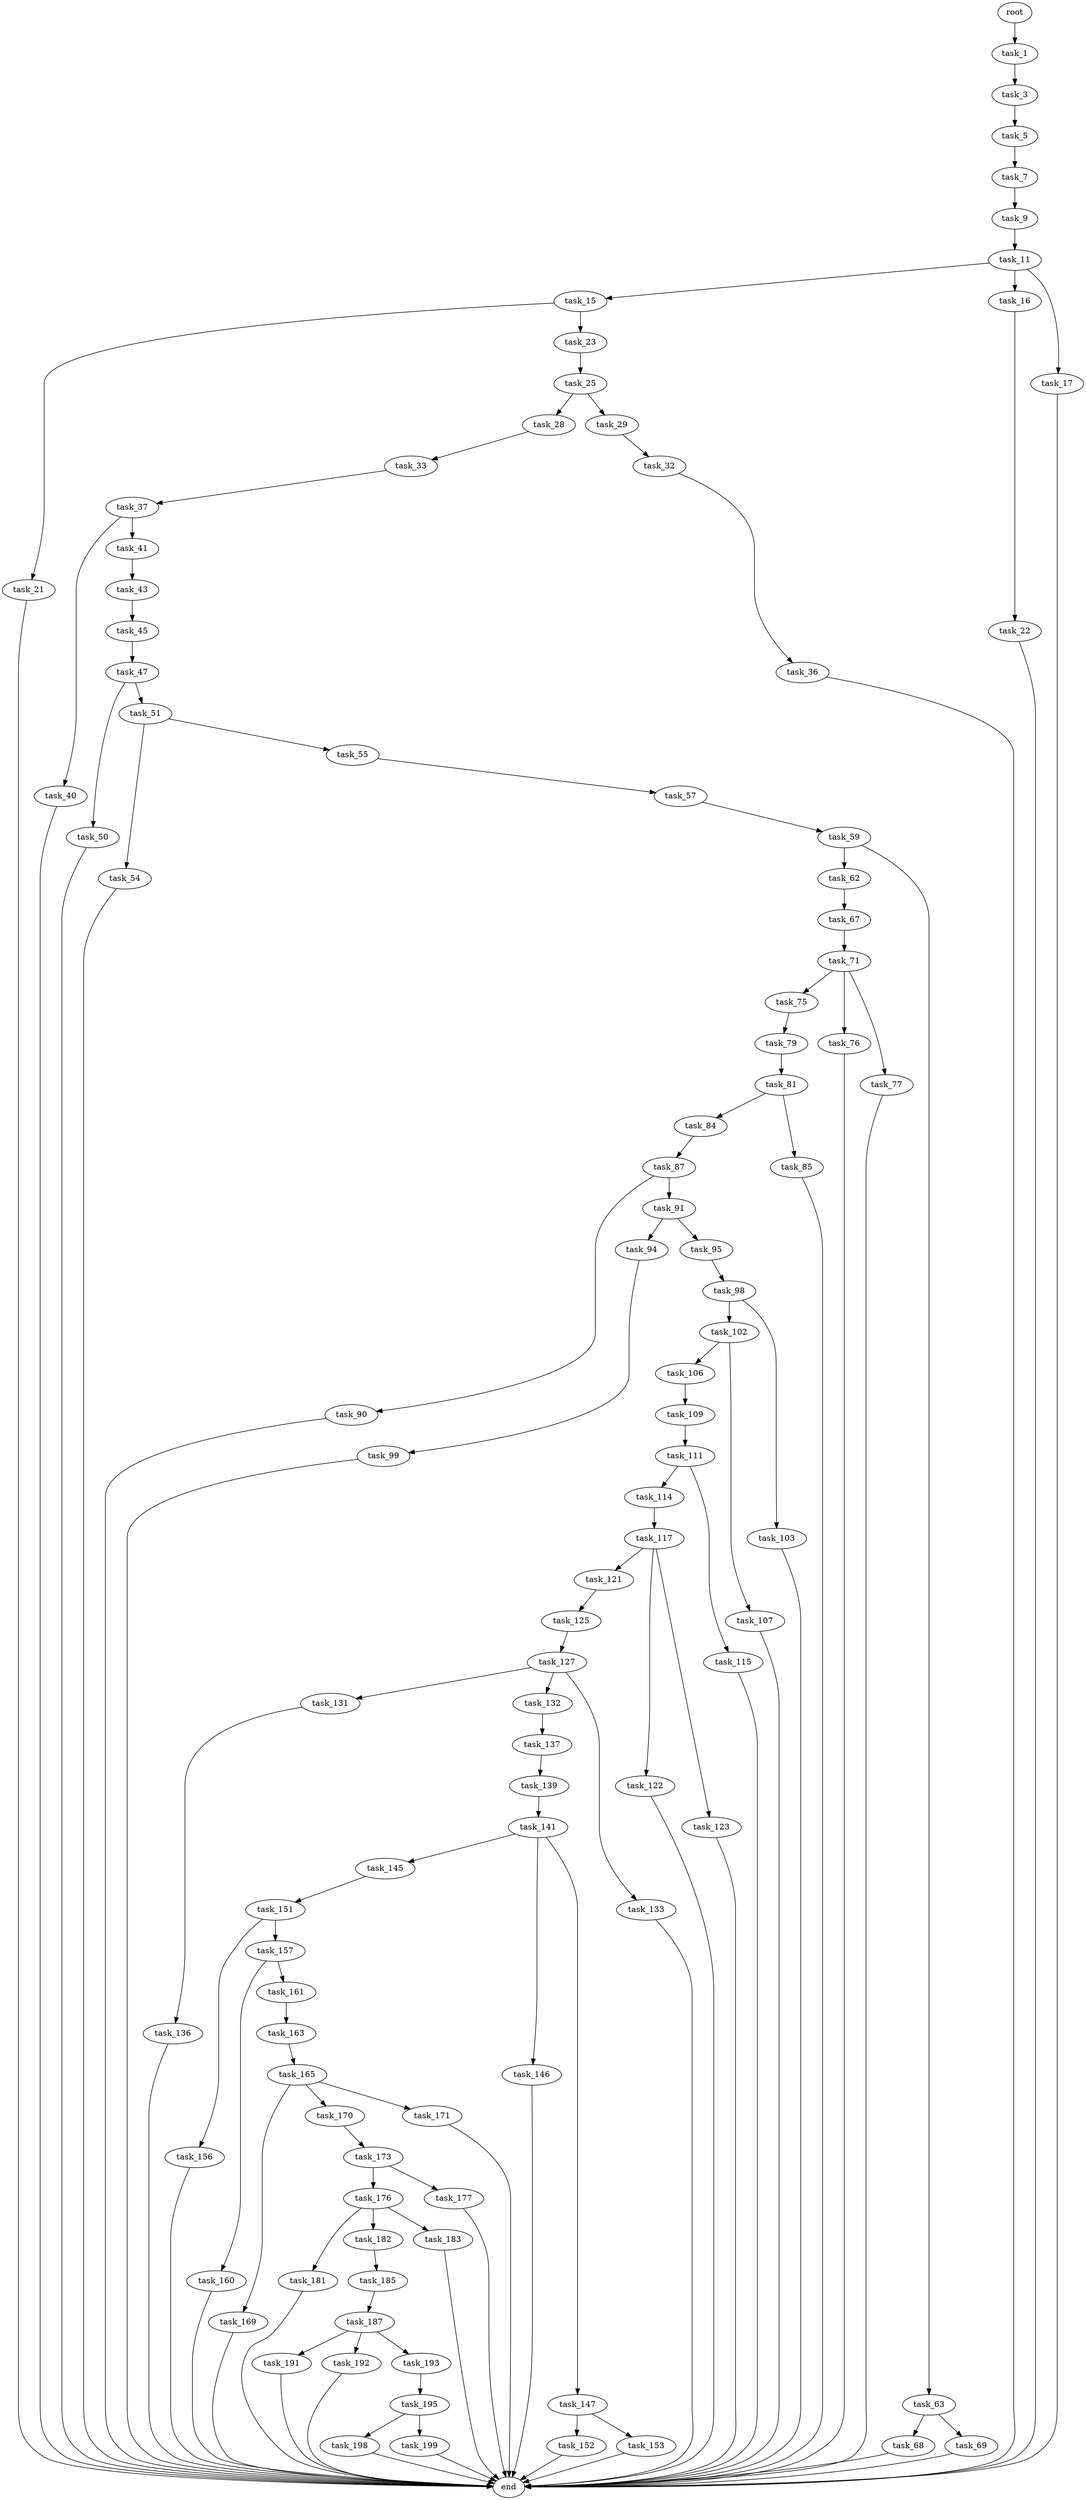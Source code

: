 digraph G {
  root [size="0.000000"];
  task_1 [size="6015728688.000000"];
  task_3 [size="527613182928.000000"];
  task_5 [size="470760566575.000000"];
  task_7 [size="12941309748.000000"];
  task_9 [size="68719476736.000000"];
  task_11 [size="11689224020.000000"];
  task_15 [size="28991029248.000000"];
  task_16 [size="178076723688.000000"];
  task_17 [size="151382618628.000000"];
  task_21 [size="28991029248.000000"];
  task_23 [size="8589934592.000000"];
  task_22 [size="115545422445.000000"];
  end [size="0.000000"];
  task_25 [size="42993768525.000000"];
  task_28 [size="102373026575.000000"];
  task_29 [size="335443569390.000000"];
  task_33 [size="1790199393.000000"];
  task_32 [size="7607373318.000000"];
  task_36 [size="1676927399.000000"];
  task_37 [size="21719681450.000000"];
  task_40 [size="94822200532.000000"];
  task_41 [size="19726279552.000000"];
  task_43 [size="2020564959.000000"];
  task_45 [size="8589934592.000000"];
  task_47 [size="17608081776.000000"];
  task_50 [size="8190250300.000000"];
  task_51 [size="18030984838.000000"];
  task_54 [size="207748238408.000000"];
  task_55 [size="28170111053.000000"];
  task_57 [size="782757789696.000000"];
  task_59 [size="54218339244.000000"];
  task_62 [size="815111436.000000"];
  task_63 [size="231928233984.000000"];
  task_67 [size="3136509490.000000"];
  task_68 [size="368293445632.000000"];
  task_69 [size="549755813888.000000"];
  task_71 [size="915424732.000000"];
  task_75 [size="30744475668.000000"];
  task_76 [size="782757789696.000000"];
  task_77 [size="68719476736.000000"];
  task_79 [size="5135294400.000000"];
  task_81 [size="1073741824000.000000"];
  task_84 [size="147472674851.000000"];
  task_85 [size="549755813888.000000"];
  task_87 [size="782757789696.000000"];
  task_90 [size="134217728000.000000"];
  task_91 [size="3294770495.000000"];
  task_94 [size="51189175152.000000"];
  task_95 [size="161090373300.000000"];
  task_99 [size="366725590847.000000"];
  task_98 [size="1073741824000.000000"];
  task_102 [size="1375679854550.000000"];
  task_103 [size="549755813888.000000"];
  task_106 [size="1907461633.000000"];
  task_107 [size="304865158799.000000"];
  task_109 [size="7589932218.000000"];
  task_111 [size="120933204528.000000"];
  task_114 [size="66692549137.000000"];
  task_115 [size="28991029248.000000"];
  task_117 [size="1073741824000.000000"];
  task_121 [size="12233802564.000000"];
  task_122 [size="86198292624.000000"];
  task_123 [size="23585546239.000000"];
  task_125 [size="368293445632.000000"];
  task_127 [size="217432106403.000000"];
  task_131 [size="8589934592.000000"];
  task_132 [size="112669322244.000000"];
  task_133 [size="782757789696.000000"];
  task_136 [size="726719718681.000000"];
  task_137 [size="549755813888.000000"];
  task_139 [size="782757789696.000000"];
  task_141 [size="4898642858.000000"];
  task_145 [size="1073741824000.000000"];
  task_146 [size="1073741824000.000000"];
  task_147 [size="8589934592.000000"];
  task_151 [size="16971805750.000000"];
  task_152 [size="42511864272.000000"];
  task_153 [size="3581638766.000000"];
  task_156 [size="23717003762.000000"];
  task_157 [size="22956558005.000000"];
  task_160 [size="393026573062.000000"];
  task_161 [size="38153487581.000000"];
  task_163 [size="10963824694.000000"];
  task_165 [size="782757789696.000000"];
  task_169 [size="782757789696.000000"];
  task_170 [size="8589934592.000000"];
  task_171 [size="28991029248.000000"];
  task_173 [size="16450321694.000000"];
  task_176 [size="782757789696.000000"];
  task_177 [size="77631738846.000000"];
  task_181 [size="549755813888.000000"];
  task_182 [size="24032600273.000000"];
  task_183 [size="68719476736.000000"];
  task_185 [size="437928824164.000000"];
  task_187 [size="68719476736.000000"];
  task_191 [size="151282985640.000000"];
  task_192 [size="3363200216.000000"];
  task_193 [size="59765600978.000000"];
  task_195 [size="368293445632.000000"];
  task_198 [size="102008397822.000000"];
  task_199 [size="89112895131.000000"];

  root -> task_1 [size="1.000000"];
  task_1 -> task_3 [size="536870912.000000"];
  task_3 -> task_5 [size="536870912.000000"];
  task_5 -> task_7 [size="411041792.000000"];
  task_7 -> task_9 [size="209715200.000000"];
  task_9 -> task_11 [size="134217728.000000"];
  task_11 -> task_15 [size="301989888.000000"];
  task_11 -> task_16 [size="301989888.000000"];
  task_11 -> task_17 [size="301989888.000000"];
  task_15 -> task_21 [size="75497472.000000"];
  task_15 -> task_23 [size="75497472.000000"];
  task_16 -> task_22 [size="134217728.000000"];
  task_17 -> end [size="1.000000"];
  task_21 -> end [size="1.000000"];
  task_23 -> task_25 [size="33554432.000000"];
  task_22 -> end [size="1.000000"];
  task_25 -> task_28 [size="209715200.000000"];
  task_25 -> task_29 [size="209715200.000000"];
  task_28 -> task_33 [size="209715200.000000"];
  task_29 -> task_32 [size="411041792.000000"];
  task_33 -> task_37 [size="75497472.000000"];
  task_32 -> task_36 [size="33554432.000000"];
  task_36 -> end [size="1.000000"];
  task_37 -> task_40 [size="33554432.000000"];
  task_37 -> task_41 [size="33554432.000000"];
  task_40 -> end [size="1.000000"];
  task_41 -> task_43 [size="411041792.000000"];
  task_43 -> task_45 [size="209715200.000000"];
  task_45 -> task_47 [size="33554432.000000"];
  task_47 -> task_50 [size="679477248.000000"];
  task_47 -> task_51 [size="679477248.000000"];
  task_50 -> end [size="1.000000"];
  task_51 -> task_54 [size="301989888.000000"];
  task_51 -> task_55 [size="301989888.000000"];
  task_54 -> end [size="1.000000"];
  task_55 -> task_57 [size="838860800.000000"];
  task_57 -> task_59 [size="679477248.000000"];
  task_59 -> task_62 [size="75497472.000000"];
  task_59 -> task_63 [size="75497472.000000"];
  task_62 -> task_67 [size="75497472.000000"];
  task_63 -> task_68 [size="301989888.000000"];
  task_63 -> task_69 [size="301989888.000000"];
  task_67 -> task_71 [size="75497472.000000"];
  task_68 -> end [size="1.000000"];
  task_69 -> end [size="1.000000"];
  task_71 -> task_75 [size="33554432.000000"];
  task_71 -> task_76 [size="33554432.000000"];
  task_71 -> task_77 [size="33554432.000000"];
  task_75 -> task_79 [size="536870912.000000"];
  task_76 -> end [size="1.000000"];
  task_77 -> end [size="1.000000"];
  task_79 -> task_81 [size="134217728.000000"];
  task_81 -> task_84 [size="838860800.000000"];
  task_81 -> task_85 [size="838860800.000000"];
  task_84 -> task_87 [size="301989888.000000"];
  task_85 -> end [size="1.000000"];
  task_87 -> task_90 [size="679477248.000000"];
  task_87 -> task_91 [size="679477248.000000"];
  task_90 -> end [size="1.000000"];
  task_91 -> task_94 [size="411041792.000000"];
  task_91 -> task_95 [size="411041792.000000"];
  task_94 -> task_99 [size="134217728.000000"];
  task_95 -> task_98 [size="134217728.000000"];
  task_99 -> end [size="1.000000"];
  task_98 -> task_102 [size="838860800.000000"];
  task_98 -> task_103 [size="838860800.000000"];
  task_102 -> task_106 [size="838860800.000000"];
  task_102 -> task_107 [size="838860800.000000"];
  task_103 -> end [size="1.000000"];
  task_106 -> task_109 [size="33554432.000000"];
  task_107 -> end [size="1.000000"];
  task_109 -> task_111 [size="134217728.000000"];
  task_111 -> task_114 [size="134217728.000000"];
  task_111 -> task_115 [size="134217728.000000"];
  task_114 -> task_117 [size="75497472.000000"];
  task_115 -> end [size="1.000000"];
  task_117 -> task_121 [size="838860800.000000"];
  task_117 -> task_122 [size="838860800.000000"];
  task_117 -> task_123 [size="838860800.000000"];
  task_121 -> task_125 [size="301989888.000000"];
  task_122 -> end [size="1.000000"];
  task_123 -> end [size="1.000000"];
  task_125 -> task_127 [size="411041792.000000"];
  task_127 -> task_131 [size="411041792.000000"];
  task_127 -> task_132 [size="411041792.000000"];
  task_127 -> task_133 [size="411041792.000000"];
  task_131 -> task_136 [size="33554432.000000"];
  task_132 -> task_137 [size="134217728.000000"];
  task_133 -> end [size="1.000000"];
  task_136 -> end [size="1.000000"];
  task_137 -> task_139 [size="536870912.000000"];
  task_139 -> task_141 [size="679477248.000000"];
  task_141 -> task_145 [size="536870912.000000"];
  task_141 -> task_146 [size="536870912.000000"];
  task_141 -> task_147 [size="536870912.000000"];
  task_145 -> task_151 [size="838860800.000000"];
  task_146 -> end [size="1.000000"];
  task_147 -> task_152 [size="33554432.000000"];
  task_147 -> task_153 [size="33554432.000000"];
  task_151 -> task_156 [size="536870912.000000"];
  task_151 -> task_157 [size="536870912.000000"];
  task_152 -> end [size="1.000000"];
  task_153 -> end [size="1.000000"];
  task_156 -> end [size="1.000000"];
  task_157 -> task_160 [size="411041792.000000"];
  task_157 -> task_161 [size="411041792.000000"];
  task_160 -> end [size="1.000000"];
  task_161 -> task_163 [size="838860800.000000"];
  task_163 -> task_165 [size="209715200.000000"];
  task_165 -> task_169 [size="679477248.000000"];
  task_165 -> task_170 [size="679477248.000000"];
  task_165 -> task_171 [size="679477248.000000"];
  task_169 -> end [size="1.000000"];
  task_170 -> task_173 [size="33554432.000000"];
  task_171 -> end [size="1.000000"];
  task_173 -> task_176 [size="679477248.000000"];
  task_173 -> task_177 [size="679477248.000000"];
  task_176 -> task_181 [size="679477248.000000"];
  task_176 -> task_182 [size="679477248.000000"];
  task_176 -> task_183 [size="679477248.000000"];
  task_177 -> end [size="1.000000"];
  task_181 -> end [size="1.000000"];
  task_182 -> task_185 [size="411041792.000000"];
  task_183 -> end [size="1.000000"];
  task_185 -> task_187 [size="536870912.000000"];
  task_187 -> task_191 [size="134217728.000000"];
  task_187 -> task_192 [size="134217728.000000"];
  task_187 -> task_193 [size="134217728.000000"];
  task_191 -> end [size="1.000000"];
  task_192 -> end [size="1.000000"];
  task_193 -> task_195 [size="209715200.000000"];
  task_195 -> task_198 [size="411041792.000000"];
  task_195 -> task_199 [size="411041792.000000"];
  task_198 -> end [size="1.000000"];
  task_199 -> end [size="1.000000"];
}
